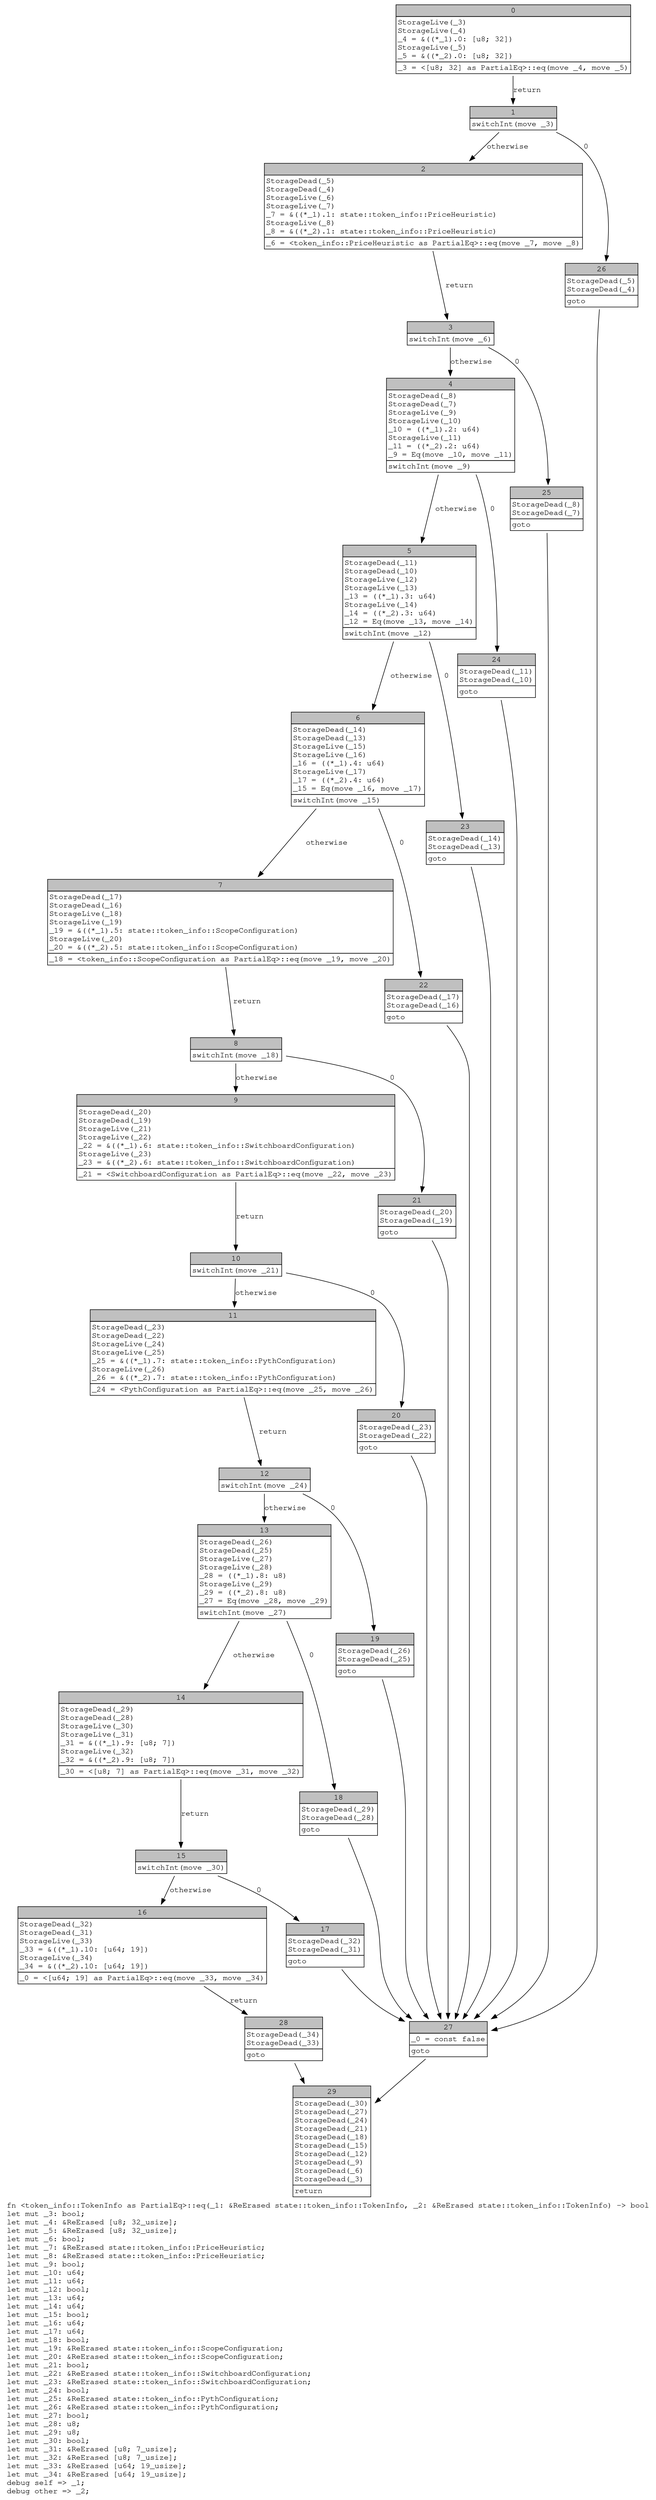 digraph Mir_0_10211 {
    graph [fontname="Courier, monospace"];
    node [fontname="Courier, monospace"];
    edge [fontname="Courier, monospace"];
    label=<fn &lt;token_info::TokenInfo as PartialEq&gt;::eq(_1: &amp;ReErased state::token_info::TokenInfo, _2: &amp;ReErased state::token_info::TokenInfo) -&gt; bool<br align="left"/>let mut _3: bool;<br align="left"/>let mut _4: &amp;ReErased [u8; 32_usize];<br align="left"/>let mut _5: &amp;ReErased [u8; 32_usize];<br align="left"/>let mut _6: bool;<br align="left"/>let mut _7: &amp;ReErased state::token_info::PriceHeuristic;<br align="left"/>let mut _8: &amp;ReErased state::token_info::PriceHeuristic;<br align="left"/>let mut _9: bool;<br align="left"/>let mut _10: u64;<br align="left"/>let mut _11: u64;<br align="left"/>let mut _12: bool;<br align="left"/>let mut _13: u64;<br align="left"/>let mut _14: u64;<br align="left"/>let mut _15: bool;<br align="left"/>let mut _16: u64;<br align="left"/>let mut _17: u64;<br align="left"/>let mut _18: bool;<br align="left"/>let mut _19: &amp;ReErased state::token_info::ScopeConfiguration;<br align="left"/>let mut _20: &amp;ReErased state::token_info::ScopeConfiguration;<br align="left"/>let mut _21: bool;<br align="left"/>let mut _22: &amp;ReErased state::token_info::SwitchboardConfiguration;<br align="left"/>let mut _23: &amp;ReErased state::token_info::SwitchboardConfiguration;<br align="left"/>let mut _24: bool;<br align="left"/>let mut _25: &amp;ReErased state::token_info::PythConfiguration;<br align="left"/>let mut _26: &amp;ReErased state::token_info::PythConfiguration;<br align="left"/>let mut _27: bool;<br align="left"/>let mut _28: u8;<br align="left"/>let mut _29: u8;<br align="left"/>let mut _30: bool;<br align="left"/>let mut _31: &amp;ReErased [u8; 7_usize];<br align="left"/>let mut _32: &amp;ReErased [u8; 7_usize];<br align="left"/>let mut _33: &amp;ReErased [u64; 19_usize];<br align="left"/>let mut _34: &amp;ReErased [u64; 19_usize];<br align="left"/>debug self =&gt; _1;<br align="left"/>debug other =&gt; _2;<br align="left"/>>;
    bb0__0_10211 [shape="none", label=<<table border="0" cellborder="1" cellspacing="0"><tr><td bgcolor="gray" align="center" colspan="1">0</td></tr><tr><td align="left" balign="left">StorageLive(_3)<br/>StorageLive(_4)<br/>_4 = &amp;((*_1).0: [u8; 32])<br/>StorageLive(_5)<br/>_5 = &amp;((*_2).0: [u8; 32])<br/></td></tr><tr><td align="left">_3 = &lt;[u8; 32] as PartialEq&gt;::eq(move _4, move _5)</td></tr></table>>];
    bb1__0_10211 [shape="none", label=<<table border="0" cellborder="1" cellspacing="0"><tr><td bgcolor="gray" align="center" colspan="1">1</td></tr><tr><td align="left">switchInt(move _3)</td></tr></table>>];
    bb2__0_10211 [shape="none", label=<<table border="0" cellborder="1" cellspacing="0"><tr><td bgcolor="gray" align="center" colspan="1">2</td></tr><tr><td align="left" balign="left">StorageDead(_5)<br/>StorageDead(_4)<br/>StorageLive(_6)<br/>StorageLive(_7)<br/>_7 = &amp;((*_1).1: state::token_info::PriceHeuristic)<br/>StorageLive(_8)<br/>_8 = &amp;((*_2).1: state::token_info::PriceHeuristic)<br/></td></tr><tr><td align="left">_6 = &lt;token_info::PriceHeuristic as PartialEq&gt;::eq(move _7, move _8)</td></tr></table>>];
    bb3__0_10211 [shape="none", label=<<table border="0" cellborder="1" cellspacing="0"><tr><td bgcolor="gray" align="center" colspan="1">3</td></tr><tr><td align="left">switchInt(move _6)</td></tr></table>>];
    bb4__0_10211 [shape="none", label=<<table border="0" cellborder="1" cellspacing="0"><tr><td bgcolor="gray" align="center" colspan="1">4</td></tr><tr><td align="left" balign="left">StorageDead(_8)<br/>StorageDead(_7)<br/>StorageLive(_9)<br/>StorageLive(_10)<br/>_10 = ((*_1).2: u64)<br/>StorageLive(_11)<br/>_11 = ((*_2).2: u64)<br/>_9 = Eq(move _10, move _11)<br/></td></tr><tr><td align="left">switchInt(move _9)</td></tr></table>>];
    bb5__0_10211 [shape="none", label=<<table border="0" cellborder="1" cellspacing="0"><tr><td bgcolor="gray" align="center" colspan="1">5</td></tr><tr><td align="left" balign="left">StorageDead(_11)<br/>StorageDead(_10)<br/>StorageLive(_12)<br/>StorageLive(_13)<br/>_13 = ((*_1).3: u64)<br/>StorageLive(_14)<br/>_14 = ((*_2).3: u64)<br/>_12 = Eq(move _13, move _14)<br/></td></tr><tr><td align="left">switchInt(move _12)</td></tr></table>>];
    bb6__0_10211 [shape="none", label=<<table border="0" cellborder="1" cellspacing="0"><tr><td bgcolor="gray" align="center" colspan="1">6</td></tr><tr><td align="left" balign="left">StorageDead(_14)<br/>StorageDead(_13)<br/>StorageLive(_15)<br/>StorageLive(_16)<br/>_16 = ((*_1).4: u64)<br/>StorageLive(_17)<br/>_17 = ((*_2).4: u64)<br/>_15 = Eq(move _16, move _17)<br/></td></tr><tr><td align="left">switchInt(move _15)</td></tr></table>>];
    bb7__0_10211 [shape="none", label=<<table border="0" cellborder="1" cellspacing="0"><tr><td bgcolor="gray" align="center" colspan="1">7</td></tr><tr><td align="left" balign="left">StorageDead(_17)<br/>StorageDead(_16)<br/>StorageLive(_18)<br/>StorageLive(_19)<br/>_19 = &amp;((*_1).5: state::token_info::ScopeConfiguration)<br/>StorageLive(_20)<br/>_20 = &amp;((*_2).5: state::token_info::ScopeConfiguration)<br/></td></tr><tr><td align="left">_18 = &lt;token_info::ScopeConfiguration as PartialEq&gt;::eq(move _19, move _20)</td></tr></table>>];
    bb8__0_10211 [shape="none", label=<<table border="0" cellborder="1" cellspacing="0"><tr><td bgcolor="gray" align="center" colspan="1">8</td></tr><tr><td align="left">switchInt(move _18)</td></tr></table>>];
    bb9__0_10211 [shape="none", label=<<table border="0" cellborder="1" cellspacing="0"><tr><td bgcolor="gray" align="center" colspan="1">9</td></tr><tr><td align="left" balign="left">StorageDead(_20)<br/>StorageDead(_19)<br/>StorageLive(_21)<br/>StorageLive(_22)<br/>_22 = &amp;((*_1).6: state::token_info::SwitchboardConfiguration)<br/>StorageLive(_23)<br/>_23 = &amp;((*_2).6: state::token_info::SwitchboardConfiguration)<br/></td></tr><tr><td align="left">_21 = &lt;SwitchboardConfiguration as PartialEq&gt;::eq(move _22, move _23)</td></tr></table>>];
    bb10__0_10211 [shape="none", label=<<table border="0" cellborder="1" cellspacing="0"><tr><td bgcolor="gray" align="center" colspan="1">10</td></tr><tr><td align="left">switchInt(move _21)</td></tr></table>>];
    bb11__0_10211 [shape="none", label=<<table border="0" cellborder="1" cellspacing="0"><tr><td bgcolor="gray" align="center" colspan="1">11</td></tr><tr><td align="left" balign="left">StorageDead(_23)<br/>StorageDead(_22)<br/>StorageLive(_24)<br/>StorageLive(_25)<br/>_25 = &amp;((*_1).7: state::token_info::PythConfiguration)<br/>StorageLive(_26)<br/>_26 = &amp;((*_2).7: state::token_info::PythConfiguration)<br/></td></tr><tr><td align="left">_24 = &lt;PythConfiguration as PartialEq&gt;::eq(move _25, move _26)</td></tr></table>>];
    bb12__0_10211 [shape="none", label=<<table border="0" cellborder="1" cellspacing="0"><tr><td bgcolor="gray" align="center" colspan="1">12</td></tr><tr><td align="left">switchInt(move _24)</td></tr></table>>];
    bb13__0_10211 [shape="none", label=<<table border="0" cellborder="1" cellspacing="0"><tr><td bgcolor="gray" align="center" colspan="1">13</td></tr><tr><td align="left" balign="left">StorageDead(_26)<br/>StorageDead(_25)<br/>StorageLive(_27)<br/>StorageLive(_28)<br/>_28 = ((*_1).8: u8)<br/>StorageLive(_29)<br/>_29 = ((*_2).8: u8)<br/>_27 = Eq(move _28, move _29)<br/></td></tr><tr><td align="left">switchInt(move _27)</td></tr></table>>];
    bb14__0_10211 [shape="none", label=<<table border="0" cellborder="1" cellspacing="0"><tr><td bgcolor="gray" align="center" colspan="1">14</td></tr><tr><td align="left" balign="left">StorageDead(_29)<br/>StorageDead(_28)<br/>StorageLive(_30)<br/>StorageLive(_31)<br/>_31 = &amp;((*_1).9: [u8; 7])<br/>StorageLive(_32)<br/>_32 = &amp;((*_2).9: [u8; 7])<br/></td></tr><tr><td align="left">_30 = &lt;[u8; 7] as PartialEq&gt;::eq(move _31, move _32)</td></tr></table>>];
    bb15__0_10211 [shape="none", label=<<table border="0" cellborder="1" cellspacing="0"><tr><td bgcolor="gray" align="center" colspan="1">15</td></tr><tr><td align="left">switchInt(move _30)</td></tr></table>>];
    bb16__0_10211 [shape="none", label=<<table border="0" cellborder="1" cellspacing="0"><tr><td bgcolor="gray" align="center" colspan="1">16</td></tr><tr><td align="left" balign="left">StorageDead(_32)<br/>StorageDead(_31)<br/>StorageLive(_33)<br/>_33 = &amp;((*_1).10: [u64; 19])<br/>StorageLive(_34)<br/>_34 = &amp;((*_2).10: [u64; 19])<br/></td></tr><tr><td align="left">_0 = &lt;[u64; 19] as PartialEq&gt;::eq(move _33, move _34)</td></tr></table>>];
    bb17__0_10211 [shape="none", label=<<table border="0" cellborder="1" cellspacing="0"><tr><td bgcolor="gray" align="center" colspan="1">17</td></tr><tr><td align="left" balign="left">StorageDead(_32)<br/>StorageDead(_31)<br/></td></tr><tr><td align="left">goto</td></tr></table>>];
    bb18__0_10211 [shape="none", label=<<table border="0" cellborder="1" cellspacing="0"><tr><td bgcolor="gray" align="center" colspan="1">18</td></tr><tr><td align="left" balign="left">StorageDead(_29)<br/>StorageDead(_28)<br/></td></tr><tr><td align="left">goto</td></tr></table>>];
    bb19__0_10211 [shape="none", label=<<table border="0" cellborder="1" cellspacing="0"><tr><td bgcolor="gray" align="center" colspan="1">19</td></tr><tr><td align="left" balign="left">StorageDead(_26)<br/>StorageDead(_25)<br/></td></tr><tr><td align="left">goto</td></tr></table>>];
    bb20__0_10211 [shape="none", label=<<table border="0" cellborder="1" cellspacing="0"><tr><td bgcolor="gray" align="center" colspan="1">20</td></tr><tr><td align="left" balign="left">StorageDead(_23)<br/>StorageDead(_22)<br/></td></tr><tr><td align="left">goto</td></tr></table>>];
    bb21__0_10211 [shape="none", label=<<table border="0" cellborder="1" cellspacing="0"><tr><td bgcolor="gray" align="center" colspan="1">21</td></tr><tr><td align="left" balign="left">StorageDead(_20)<br/>StorageDead(_19)<br/></td></tr><tr><td align="left">goto</td></tr></table>>];
    bb22__0_10211 [shape="none", label=<<table border="0" cellborder="1" cellspacing="0"><tr><td bgcolor="gray" align="center" colspan="1">22</td></tr><tr><td align="left" balign="left">StorageDead(_17)<br/>StorageDead(_16)<br/></td></tr><tr><td align="left">goto</td></tr></table>>];
    bb23__0_10211 [shape="none", label=<<table border="0" cellborder="1" cellspacing="0"><tr><td bgcolor="gray" align="center" colspan="1">23</td></tr><tr><td align="left" balign="left">StorageDead(_14)<br/>StorageDead(_13)<br/></td></tr><tr><td align="left">goto</td></tr></table>>];
    bb24__0_10211 [shape="none", label=<<table border="0" cellborder="1" cellspacing="0"><tr><td bgcolor="gray" align="center" colspan="1">24</td></tr><tr><td align="left" balign="left">StorageDead(_11)<br/>StorageDead(_10)<br/></td></tr><tr><td align="left">goto</td></tr></table>>];
    bb25__0_10211 [shape="none", label=<<table border="0" cellborder="1" cellspacing="0"><tr><td bgcolor="gray" align="center" colspan="1">25</td></tr><tr><td align="left" balign="left">StorageDead(_8)<br/>StorageDead(_7)<br/></td></tr><tr><td align="left">goto</td></tr></table>>];
    bb26__0_10211 [shape="none", label=<<table border="0" cellborder="1" cellspacing="0"><tr><td bgcolor="gray" align="center" colspan="1">26</td></tr><tr><td align="left" balign="left">StorageDead(_5)<br/>StorageDead(_4)<br/></td></tr><tr><td align="left">goto</td></tr></table>>];
    bb27__0_10211 [shape="none", label=<<table border="0" cellborder="1" cellspacing="0"><tr><td bgcolor="gray" align="center" colspan="1">27</td></tr><tr><td align="left" balign="left">_0 = const false<br/></td></tr><tr><td align="left">goto</td></tr></table>>];
    bb28__0_10211 [shape="none", label=<<table border="0" cellborder="1" cellspacing="0"><tr><td bgcolor="gray" align="center" colspan="1">28</td></tr><tr><td align="left" balign="left">StorageDead(_34)<br/>StorageDead(_33)<br/></td></tr><tr><td align="left">goto</td></tr></table>>];
    bb29__0_10211 [shape="none", label=<<table border="0" cellborder="1" cellspacing="0"><tr><td bgcolor="gray" align="center" colspan="1">29</td></tr><tr><td align="left" balign="left">StorageDead(_30)<br/>StorageDead(_27)<br/>StorageDead(_24)<br/>StorageDead(_21)<br/>StorageDead(_18)<br/>StorageDead(_15)<br/>StorageDead(_12)<br/>StorageDead(_9)<br/>StorageDead(_6)<br/>StorageDead(_3)<br/></td></tr><tr><td align="left">return</td></tr></table>>];
    bb0__0_10211 -> bb1__0_10211 [label="return"];
    bb1__0_10211 -> bb26__0_10211 [label="0"];
    bb1__0_10211 -> bb2__0_10211 [label="otherwise"];
    bb2__0_10211 -> bb3__0_10211 [label="return"];
    bb3__0_10211 -> bb25__0_10211 [label="0"];
    bb3__0_10211 -> bb4__0_10211 [label="otherwise"];
    bb4__0_10211 -> bb24__0_10211 [label="0"];
    bb4__0_10211 -> bb5__0_10211 [label="otherwise"];
    bb5__0_10211 -> bb23__0_10211 [label="0"];
    bb5__0_10211 -> bb6__0_10211 [label="otherwise"];
    bb6__0_10211 -> bb22__0_10211 [label="0"];
    bb6__0_10211 -> bb7__0_10211 [label="otherwise"];
    bb7__0_10211 -> bb8__0_10211 [label="return"];
    bb8__0_10211 -> bb21__0_10211 [label="0"];
    bb8__0_10211 -> bb9__0_10211 [label="otherwise"];
    bb9__0_10211 -> bb10__0_10211 [label="return"];
    bb10__0_10211 -> bb20__0_10211 [label="0"];
    bb10__0_10211 -> bb11__0_10211 [label="otherwise"];
    bb11__0_10211 -> bb12__0_10211 [label="return"];
    bb12__0_10211 -> bb19__0_10211 [label="0"];
    bb12__0_10211 -> bb13__0_10211 [label="otherwise"];
    bb13__0_10211 -> bb18__0_10211 [label="0"];
    bb13__0_10211 -> bb14__0_10211 [label="otherwise"];
    bb14__0_10211 -> bb15__0_10211 [label="return"];
    bb15__0_10211 -> bb17__0_10211 [label="0"];
    bb15__0_10211 -> bb16__0_10211 [label="otherwise"];
    bb16__0_10211 -> bb28__0_10211 [label="return"];
    bb17__0_10211 -> bb27__0_10211 [label=""];
    bb18__0_10211 -> bb27__0_10211 [label=""];
    bb19__0_10211 -> bb27__0_10211 [label=""];
    bb20__0_10211 -> bb27__0_10211 [label=""];
    bb21__0_10211 -> bb27__0_10211 [label=""];
    bb22__0_10211 -> bb27__0_10211 [label=""];
    bb23__0_10211 -> bb27__0_10211 [label=""];
    bb24__0_10211 -> bb27__0_10211 [label=""];
    bb25__0_10211 -> bb27__0_10211 [label=""];
    bb26__0_10211 -> bb27__0_10211 [label=""];
    bb27__0_10211 -> bb29__0_10211 [label=""];
    bb28__0_10211 -> bb29__0_10211 [label=""];
}
